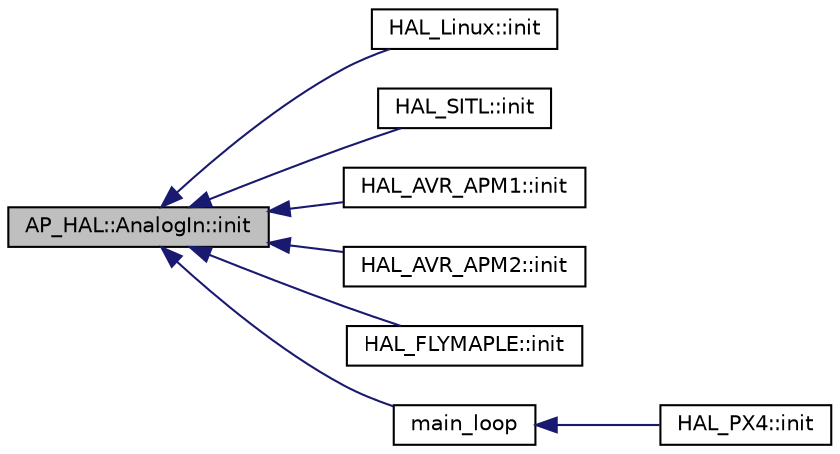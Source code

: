 digraph "AP_HAL::AnalogIn::init"
{
 // INTERACTIVE_SVG=YES
  edge [fontname="Helvetica",fontsize="10",labelfontname="Helvetica",labelfontsize="10"];
  node [fontname="Helvetica",fontsize="10",shape=record];
  rankdir="LR";
  Node1 [label="AP_HAL::AnalogIn::init",height=0.2,width=0.4,color="black", fillcolor="grey75", style="filled" fontcolor="black"];
  Node1 -> Node2 [dir="back",color="midnightblue",fontsize="10",style="solid",fontname="Helvetica"];
  Node2 [label="HAL_Linux::init",height=0.2,width=0.4,color="black", fillcolor="white", style="filled",URL="$classHAL__Linux.html#a4cd7be623bd42aaaa4253ec74b89ca38"];
  Node1 -> Node3 [dir="back",color="midnightblue",fontsize="10",style="solid",fontname="Helvetica"];
  Node3 [label="HAL_SITL::init",height=0.2,width=0.4,color="black", fillcolor="white", style="filled",URL="$classHAL__SITL.html#aaee5180f1c92899c19422d24a3ec42d3"];
  Node1 -> Node4 [dir="back",color="midnightblue",fontsize="10",style="solid",fontname="Helvetica"];
  Node4 [label="HAL_AVR_APM1::init",height=0.2,width=0.4,color="black", fillcolor="white", style="filled",URL="$classHAL__AVR__APM1.html#a240163745580c3161b1690fc6f643b67"];
  Node1 -> Node5 [dir="back",color="midnightblue",fontsize="10",style="solid",fontname="Helvetica"];
  Node5 [label="HAL_AVR_APM2::init",height=0.2,width=0.4,color="black", fillcolor="white", style="filled",URL="$classHAL__AVR__APM2.html#ac32e2a2c80ae57587bfc9a96a04287fc"];
  Node1 -> Node6 [dir="back",color="midnightblue",fontsize="10",style="solid",fontname="Helvetica"];
  Node6 [label="HAL_FLYMAPLE::init",height=0.2,width=0.4,color="black", fillcolor="white", style="filled",URL="$classHAL__FLYMAPLE.html#a2f1f5a4eb60873257c8e809e742576a6"];
  Node1 -> Node7 [dir="back",color="midnightblue",fontsize="10",style="solid",fontname="Helvetica"];
  Node7 [label="main_loop",height=0.2,width=0.4,color="black", fillcolor="white", style="filled",URL="$HAL__PX4__Class_8cpp.html#a9bd6e6ad19a651d2c83ab3edb8d51924"];
  Node7 -> Node8 [dir="back",color="midnightblue",fontsize="10",style="solid",fontname="Helvetica"];
  Node8 [label="HAL_PX4::init",height=0.2,width=0.4,color="black", fillcolor="white", style="filled",URL="$classHAL__PX4.html#aa30a8fe0c2c42ede8ced6fc21e1c748a"];
}
